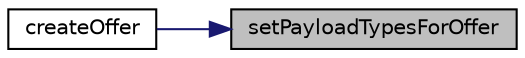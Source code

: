 digraph "setPayloadTypesForOffer"
{
 // LATEX_PDF_SIZE
  edge [fontname="Helvetica",fontsize="10",labelfontname="Helvetica",labelfontsize="10"];
  node [fontname="Helvetica",fontsize="10",shape=record];
  rankdir="RL";
  Node1 [label="setPayloadTypesForOffer",height=0.2,width=0.4,color="black", fillcolor="grey75", style="filled", fontcolor="black",tooltip=" "];
  Node1 -> Node2 [dir="back",color="midnightblue",fontsize="10",style="solid",fontname="Helvetica"];
  Node2 [label="createOffer",height=0.2,width=0.4,color="black", fillcolor="white", style="filled",URL="$group__PublicMemberFunctions.html#ga1779d268b0993835d80f0948281e2274",tooltip="Populate the provided answer that contains an RFC 3264 offer with the supported configurations for th..."];
}
